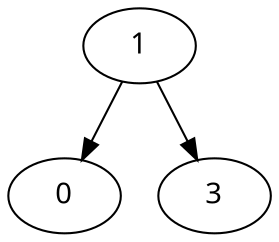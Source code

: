 digraph arbre {
    node [fontname="Courrier"];
    0 [label="0"];
    1 [label="1"];
    //2 [label="2"];
    3 [label="3"];
    //4 [label="4"];
    //5 [label="5"];
    //6 [label="6"];

    1 -> 0;
    1 -> 3;
}

